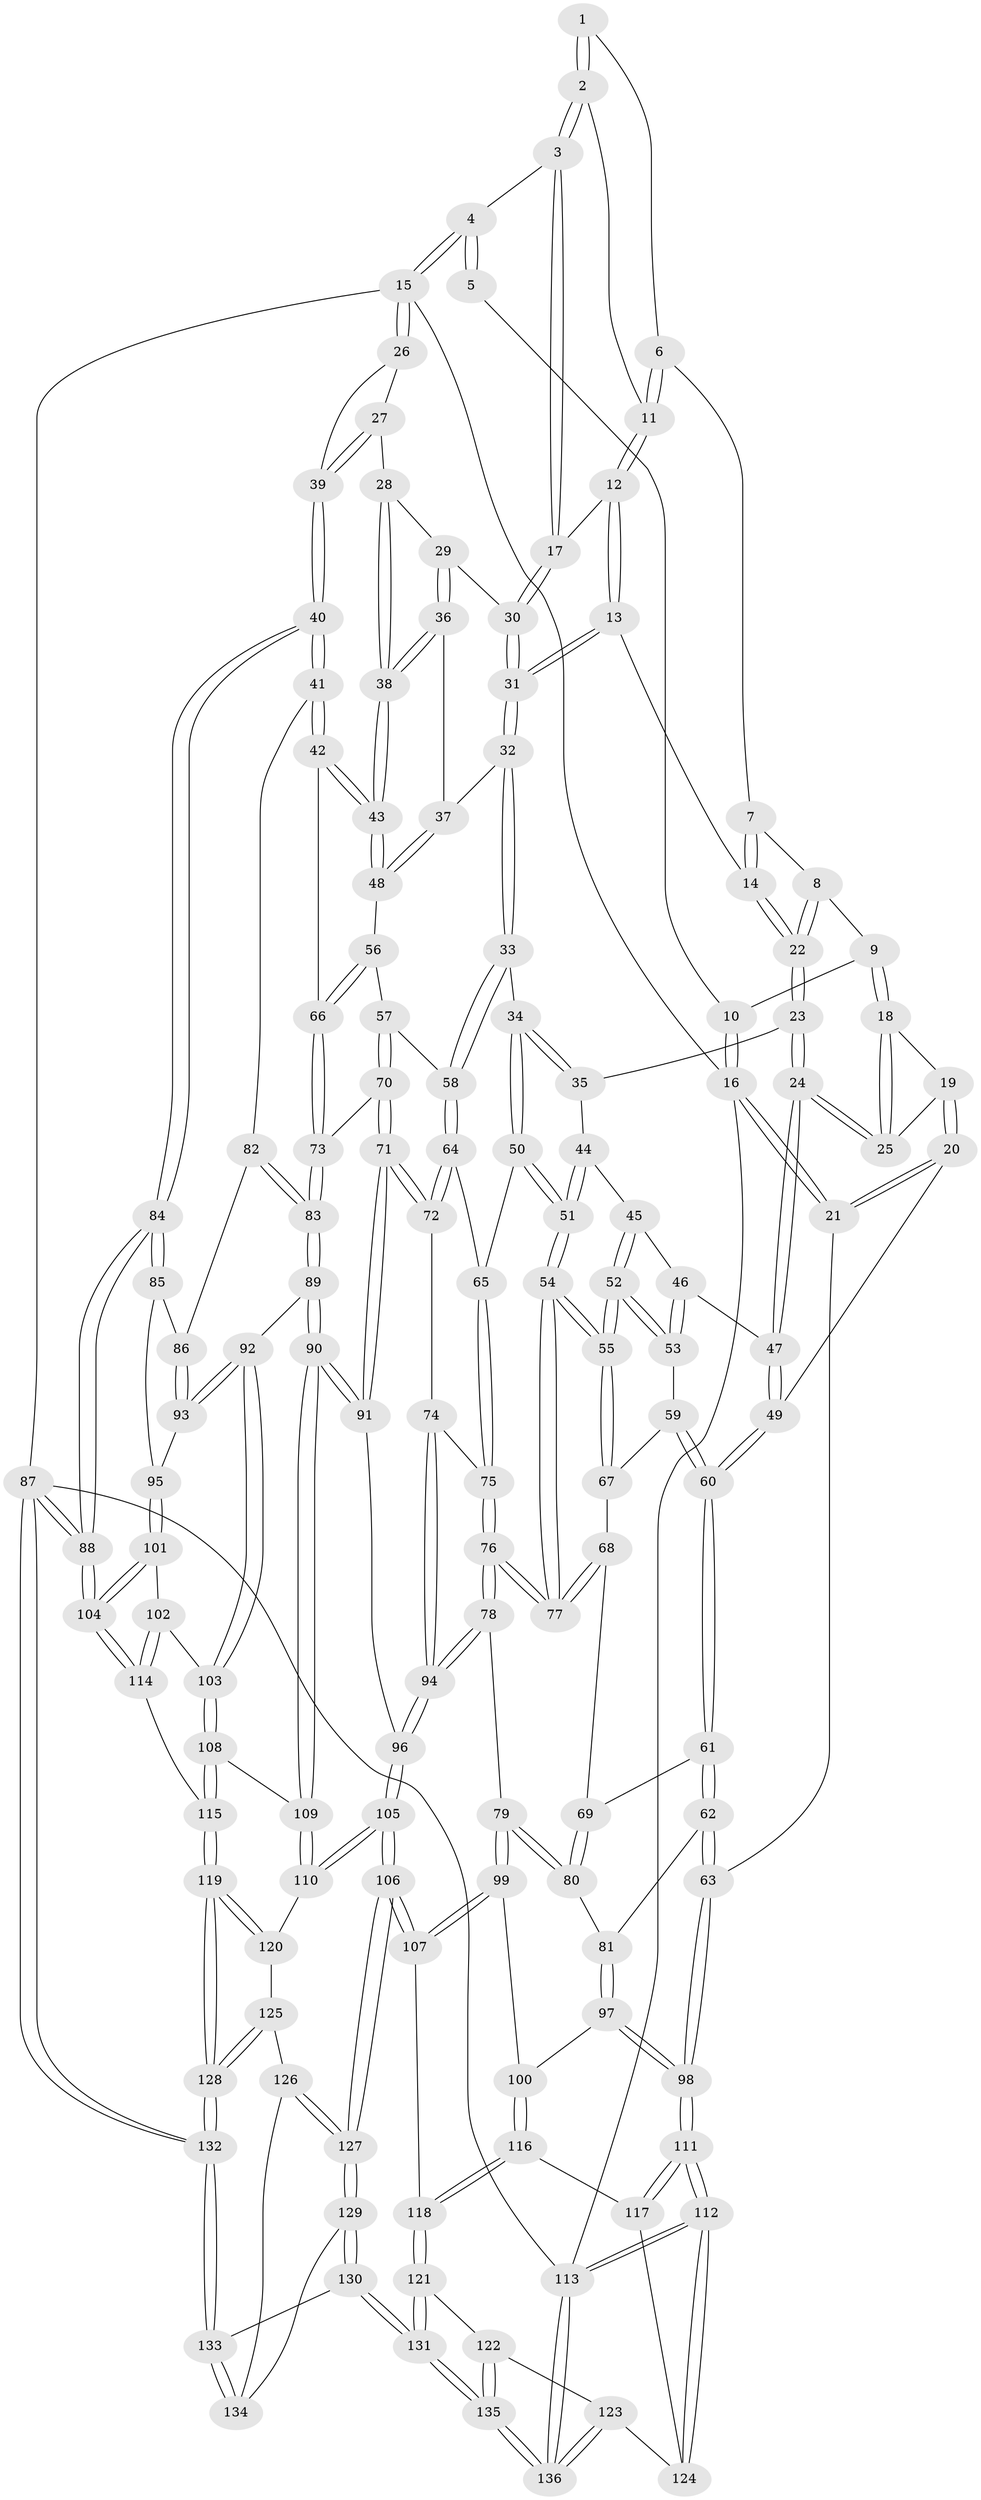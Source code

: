// coarse degree distribution, {3: 0.35, 2: 0.125, 5: 0.075, 4: 0.175, 6: 0.125, 1: 0.05, 8: 0.025, 12: 0.05, 7: 0.025}
// Generated by graph-tools (version 1.1) at 2025/05/03/04/25 22:05:27]
// undirected, 136 vertices, 337 edges
graph export_dot {
graph [start="1"]
  node [color=gray90,style=filled];
  1 [pos="+0.6267630357684291+0"];
  2 [pos="+0.7262958758013558+0.07201379224151848"];
  3 [pos="+0.7734608148650362+0.12182305210239892"];
  4 [pos="+1+0"];
  5 [pos="+0.6245249958028304+0"];
  6 [pos="+0.6035065099274678+0"];
  7 [pos="+0.49055163883671543+0.06696644653937328"];
  8 [pos="+0.2926647841269929+0"];
  9 [pos="+0.27317035776896786+0"];
  10 [pos="+0.26823935858925607+0"];
  11 [pos="+0.6043735918445113+0.07471328507871786"];
  12 [pos="+0.5859660793254446+0.13716195798229175"];
  13 [pos="+0.562321182640232+0.16183148663642333"];
  14 [pos="+0.5532637425245455+0.15860165894880995"];
  15 [pos="+1+0"];
  16 [pos="+0+0"];
  17 [pos="+0.7739666768941399+0.1418979492966382"];
  18 [pos="+0.23754885166411444+0"];
  19 [pos="+0+0.14321820043570913"];
  20 [pos="+0+0.09187972483793069"];
  21 [pos="+0+0.06617935433675387"];
  22 [pos="+0.381770388918826+0.17365033000227065"];
  23 [pos="+0.37496587662189135+0.1948200301061281"];
  24 [pos="+0.15354951540906828+0.22423311171292146"];
  25 [pos="+0.15073799249410658+0.2144593984098798"];
  26 [pos="+1+0"];
  27 [pos="+0.8196864572788953+0.17641700497270135"];
  28 [pos="+0.8104108398516215+0.17880906632774365"];
  29 [pos="+0.787274928172325+0.16395028341804424"];
  30 [pos="+0.7739811407214009+0.14192837016654525"];
  31 [pos="+0.5809333542990163+0.24549969162445048"];
  32 [pos="+0.5838251870631908+0.26978436702516834"];
  33 [pos="+0.5555057531692829+0.3170958002750344"];
  34 [pos="+0.4538507683285414+0.3374007360682431"];
  35 [pos="+0.38000337814569535+0.24022116252779604"];
  36 [pos="+0.7024396279745089+0.25448511101343296"];
  37 [pos="+0.6746547656023617+0.27576336346326896"];
  38 [pos="+0.8550225282442104+0.3338702332261482"];
  39 [pos="+1+0.26766976873305964"];
  40 [pos="+1+0.32070539749634086"];
  41 [pos="+0.9044896694233036+0.40650200575871165"];
  42 [pos="+0.9009788114505769+0.40446490718950334"];
  43 [pos="+0.871708521205528+0.37876106738428406"];
  44 [pos="+0.2867551462054611+0.3090145776203353"];
  45 [pos="+0.26280519225544313+0.3127603074727734"];
  46 [pos="+0.22801812608302713+0.299905722393068"];
  47 [pos="+0.15240906029392792+0.2550104711401874"];
  48 [pos="+0.7456494467427969+0.36161253291195994"];
  49 [pos="+0.1138028926458727+0.3095522062573456"];
  50 [pos="+0.41827457455678874+0.39518978153958173"];
  51 [pos="+0.39410242868344053+0.41449026496446345"];
  52 [pos="+0.2803273586067123+0.41837105413225933"];
  53 [pos="+0.2251027758353033+0.39929628240328907"];
  54 [pos="+0.33685294995882353+0.494575050989538"];
  55 [pos="+0.3337184051647105+0.49144915434056435"];
  56 [pos="+0.6697200343576616+0.40956478440885774"];
  57 [pos="+0.6477615120446693+0.41490767103738285"];
  58 [pos="+0.5771595697130243+0.3590229137236881"];
  59 [pos="+0.16524693927603104+0.4124778940001564"];
  60 [pos="+0.07061246291070435+0.3946379077435334"];
  61 [pos="+0.051300035208690004+0.4138539639813864"];
  62 [pos="+0.043640969620318215+0.41750923061034295"];
  63 [pos="+0+0.4875204563831392"];
  64 [pos="+0.548103372864391+0.4511414479300663"];
  65 [pos="+0.4846860552856215+0.45141369590015873"];
  66 [pos="+0.7347188551726346+0.46678867819009934"];
  67 [pos="+0.20136587026279493+0.43914943622756386"];
  68 [pos="+0.20188307544588494+0.48220638024164897"];
  69 [pos="+0.14330386631844608+0.4866601408410956"];
  70 [pos="+0.6397893430001987+0.5219960438319245"];
  71 [pos="+0.5769817111325427+0.5515682134339938"];
  72 [pos="+0.5704648285189843+0.5468432954344912"];
  73 [pos="+0.6867687743859668+0.5356464188172235"];
  74 [pos="+0.5624111765234654+0.5451729057810083"];
  75 [pos="+0.49528859859945246+0.494683952268731"];
  76 [pos="+0.3366643918672645+0.5378388629171582"];
  77 [pos="+0.33519032920825254+0.516709783282889"];
  78 [pos="+0.33480437279866726+0.5694354829799216"];
  79 [pos="+0.2684315364428554+0.5990893395882868"];
  80 [pos="+0.2078798034184321+0.590411619181033"];
  81 [pos="+0.1362882355668147+0.6129428373000827"];
  82 [pos="+0.9003414139272736+0.4232831958879987"];
  83 [pos="+0.7192163264136701+0.5632772208271617"];
  84 [pos="+1+0.7135180382094062"];
  85 [pos="+0.9608131566149724+0.589140306099246"];
  86 [pos="+0.8959870630414981+0.5221468299545493"];
  87 [pos="+1+1"];
  88 [pos="+1+0.9122596360269791"];
  89 [pos="+0.7232916848948672+0.573039439366445"];
  90 [pos="+0.5957378008462222+0.6973780208044678"];
  91 [pos="+0.5701268764411594+0.6511910316240834"];
  92 [pos="+0.7899970721868621+0.6505205831067715"];
  93 [pos="+0.8523943814826926+0.6015463285222632"];
  94 [pos="+0.340014913105981+0.5742861924072677"];
  95 [pos="+0.9346311388705932+0.6719540813079289"];
  96 [pos="+0.3836793975943195+0.6428872440792198"];
  97 [pos="+0.054340306791390326+0.6813877636488126"];
  98 [pos="+0+0.6275013556644993"];
  99 [pos="+0.23229696161144084+0.698796991692129"];
  100 [pos="+0.13090853076773332+0.7626360995475701"];
  101 [pos="+0.9495873021170739+0.7036391829847715"];
  102 [pos="+0.7990306240913758+0.7099515832312773"];
  103 [pos="+0.7813304157868831+0.6962427444613127"];
  104 [pos="+1+0.8830844898248948"];
  105 [pos="+0.396712579584341+0.815417972068994"];
  106 [pos="+0.3802672932123351+0.8417744286415347"];
  107 [pos="+0.3355981946725577+0.8398906681770872"];
  108 [pos="+0.6869198234353932+0.749940856930689"];
  109 [pos="+0.6107940134404993+0.7446698090367878"];
  110 [pos="+0.6017746999619956+0.7553815522044851"];
  111 [pos="+0+0.7752460663995854"];
  112 [pos="+0+1"];
  113 [pos="+0+1"];
  114 [pos="+0.8985268583367244+0.8658504908652647"];
  115 [pos="+0.7769934623126035+0.9244575705467603"];
  116 [pos="+0.13127458279688833+0.7645333785828056"];
  117 [pos="+0.03690559628623431+0.8584568362676025"];
  118 [pos="+0.20790409031441945+0.87456235178056"];
  119 [pos="+0.7576922546702572+0.9547604999102074"];
  120 [pos="+0.6026758993666631+0.8698003078171704"];
  121 [pos="+0.20438900234130533+0.8810238267188489"];
  122 [pos="+0.12439801386708431+0.925069719249175"];
  123 [pos="+0.11934437918894855+0.9264516238189564"];
  124 [pos="+0.07735056966502393+0.9212481342606709"];
  125 [pos="+0.5844086641916906+0.8971993823340818"];
  126 [pos="+0.5372005257988943+0.9268928713902773"];
  127 [pos="+0.4007610742291883+0.8948796294010072"];
  128 [pos="+0.7169487291345518+1"];
  129 [pos="+0.38239309006911854+1"];
  130 [pos="+0.3611149373424507+1"];
  131 [pos="+0.2894276821700128+1"];
  132 [pos="+0.7024348738873698+1"];
  133 [pos="+0.676356104708441+1"];
  134 [pos="+0.5446417712678+0.9587689042565138"];
  135 [pos="+0.2597003477222475+1"];
  136 [pos="+0.020100615836090095+1"];
  1 -- 2;
  1 -- 2;
  1 -- 6;
  2 -- 3;
  2 -- 3;
  2 -- 11;
  3 -- 4;
  3 -- 17;
  3 -- 17;
  4 -- 5;
  4 -- 5;
  4 -- 15;
  4 -- 15;
  5 -- 10;
  6 -- 7;
  6 -- 11;
  6 -- 11;
  7 -- 8;
  7 -- 14;
  7 -- 14;
  8 -- 9;
  8 -- 22;
  8 -- 22;
  9 -- 10;
  9 -- 18;
  9 -- 18;
  10 -- 16;
  10 -- 16;
  11 -- 12;
  11 -- 12;
  12 -- 13;
  12 -- 13;
  12 -- 17;
  13 -- 14;
  13 -- 31;
  13 -- 31;
  14 -- 22;
  14 -- 22;
  15 -- 16;
  15 -- 26;
  15 -- 26;
  15 -- 87;
  16 -- 21;
  16 -- 21;
  16 -- 113;
  17 -- 30;
  17 -- 30;
  18 -- 19;
  18 -- 25;
  18 -- 25;
  19 -- 20;
  19 -- 20;
  19 -- 25;
  20 -- 21;
  20 -- 21;
  20 -- 49;
  21 -- 63;
  22 -- 23;
  22 -- 23;
  23 -- 24;
  23 -- 24;
  23 -- 35;
  24 -- 25;
  24 -- 25;
  24 -- 47;
  24 -- 47;
  26 -- 27;
  26 -- 39;
  27 -- 28;
  27 -- 39;
  27 -- 39;
  28 -- 29;
  28 -- 38;
  28 -- 38;
  29 -- 30;
  29 -- 36;
  29 -- 36;
  30 -- 31;
  30 -- 31;
  31 -- 32;
  31 -- 32;
  32 -- 33;
  32 -- 33;
  32 -- 37;
  33 -- 34;
  33 -- 58;
  33 -- 58;
  34 -- 35;
  34 -- 35;
  34 -- 50;
  34 -- 50;
  35 -- 44;
  36 -- 37;
  36 -- 38;
  36 -- 38;
  37 -- 48;
  37 -- 48;
  38 -- 43;
  38 -- 43;
  39 -- 40;
  39 -- 40;
  40 -- 41;
  40 -- 41;
  40 -- 84;
  40 -- 84;
  41 -- 42;
  41 -- 42;
  41 -- 82;
  42 -- 43;
  42 -- 43;
  42 -- 66;
  43 -- 48;
  43 -- 48;
  44 -- 45;
  44 -- 51;
  44 -- 51;
  45 -- 46;
  45 -- 52;
  45 -- 52;
  46 -- 47;
  46 -- 53;
  46 -- 53;
  47 -- 49;
  47 -- 49;
  48 -- 56;
  49 -- 60;
  49 -- 60;
  50 -- 51;
  50 -- 51;
  50 -- 65;
  51 -- 54;
  51 -- 54;
  52 -- 53;
  52 -- 53;
  52 -- 55;
  52 -- 55;
  53 -- 59;
  54 -- 55;
  54 -- 55;
  54 -- 77;
  54 -- 77;
  55 -- 67;
  55 -- 67;
  56 -- 57;
  56 -- 66;
  56 -- 66;
  57 -- 58;
  57 -- 70;
  57 -- 70;
  58 -- 64;
  58 -- 64;
  59 -- 60;
  59 -- 60;
  59 -- 67;
  60 -- 61;
  60 -- 61;
  61 -- 62;
  61 -- 62;
  61 -- 69;
  62 -- 63;
  62 -- 63;
  62 -- 81;
  63 -- 98;
  63 -- 98;
  64 -- 65;
  64 -- 72;
  64 -- 72;
  65 -- 75;
  65 -- 75;
  66 -- 73;
  66 -- 73;
  67 -- 68;
  68 -- 69;
  68 -- 77;
  68 -- 77;
  69 -- 80;
  69 -- 80;
  70 -- 71;
  70 -- 71;
  70 -- 73;
  71 -- 72;
  71 -- 72;
  71 -- 91;
  71 -- 91;
  72 -- 74;
  73 -- 83;
  73 -- 83;
  74 -- 75;
  74 -- 94;
  74 -- 94;
  75 -- 76;
  75 -- 76;
  76 -- 77;
  76 -- 77;
  76 -- 78;
  76 -- 78;
  78 -- 79;
  78 -- 94;
  78 -- 94;
  79 -- 80;
  79 -- 80;
  79 -- 99;
  79 -- 99;
  80 -- 81;
  81 -- 97;
  81 -- 97;
  82 -- 83;
  82 -- 83;
  82 -- 86;
  83 -- 89;
  83 -- 89;
  84 -- 85;
  84 -- 85;
  84 -- 88;
  84 -- 88;
  85 -- 86;
  85 -- 95;
  86 -- 93;
  86 -- 93;
  87 -- 88;
  87 -- 88;
  87 -- 132;
  87 -- 132;
  87 -- 113;
  88 -- 104;
  88 -- 104;
  89 -- 90;
  89 -- 90;
  89 -- 92;
  90 -- 91;
  90 -- 91;
  90 -- 109;
  90 -- 109;
  91 -- 96;
  92 -- 93;
  92 -- 93;
  92 -- 103;
  92 -- 103;
  93 -- 95;
  94 -- 96;
  94 -- 96;
  95 -- 101;
  95 -- 101;
  96 -- 105;
  96 -- 105;
  97 -- 98;
  97 -- 98;
  97 -- 100;
  98 -- 111;
  98 -- 111;
  99 -- 100;
  99 -- 107;
  99 -- 107;
  100 -- 116;
  100 -- 116;
  101 -- 102;
  101 -- 104;
  101 -- 104;
  102 -- 103;
  102 -- 114;
  102 -- 114;
  103 -- 108;
  103 -- 108;
  104 -- 114;
  104 -- 114;
  105 -- 106;
  105 -- 106;
  105 -- 110;
  105 -- 110;
  106 -- 107;
  106 -- 107;
  106 -- 127;
  106 -- 127;
  107 -- 118;
  108 -- 109;
  108 -- 115;
  108 -- 115;
  109 -- 110;
  109 -- 110;
  110 -- 120;
  111 -- 112;
  111 -- 112;
  111 -- 117;
  111 -- 117;
  112 -- 113;
  112 -- 113;
  112 -- 124;
  112 -- 124;
  113 -- 136;
  113 -- 136;
  114 -- 115;
  115 -- 119;
  115 -- 119;
  116 -- 117;
  116 -- 118;
  116 -- 118;
  117 -- 124;
  118 -- 121;
  118 -- 121;
  119 -- 120;
  119 -- 120;
  119 -- 128;
  119 -- 128;
  120 -- 125;
  121 -- 122;
  121 -- 131;
  121 -- 131;
  122 -- 123;
  122 -- 135;
  122 -- 135;
  123 -- 124;
  123 -- 136;
  123 -- 136;
  125 -- 126;
  125 -- 128;
  125 -- 128;
  126 -- 127;
  126 -- 127;
  126 -- 134;
  127 -- 129;
  127 -- 129;
  128 -- 132;
  128 -- 132;
  129 -- 130;
  129 -- 130;
  129 -- 134;
  130 -- 131;
  130 -- 131;
  130 -- 133;
  131 -- 135;
  131 -- 135;
  132 -- 133;
  132 -- 133;
  133 -- 134;
  133 -- 134;
  135 -- 136;
  135 -- 136;
}
